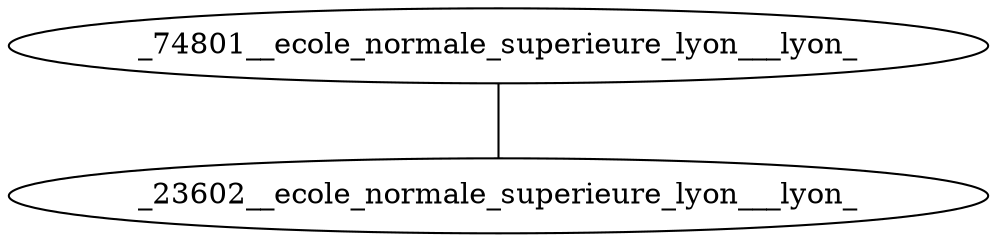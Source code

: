 graph {
_74801__ecole_normale_superieure_lyon___lyon_ -- _23602__ecole_normale_superieure_lyon___lyon_
}